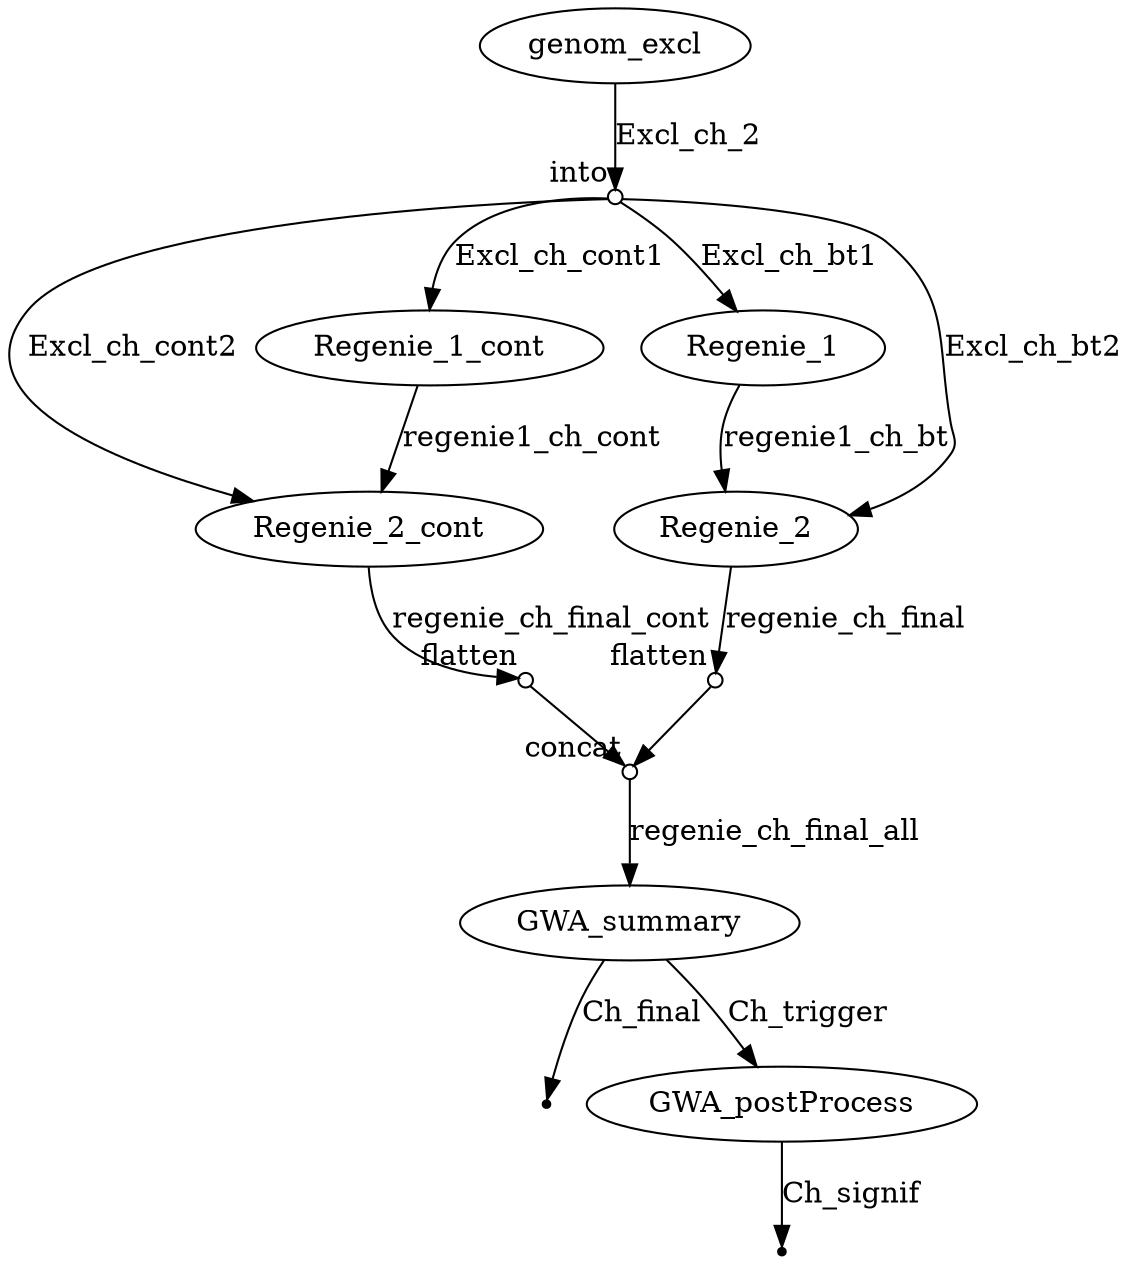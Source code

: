 digraph "GWAS" {
p0 [label="genom_excl"];
p1 [shape=circle,label="",fixedsize=true,width=0.1,xlabel="into"];
p0 -> p1 [label="Excl_ch_2"];

p1 [shape=circle,label="",fixedsize=true,width=0.1,xlabel="into"];
p3 [label="Regenie_1_cont"];
p1 -> p3 [label="Excl_ch_cont1"];

p1 [shape=circle,label="",fixedsize=true,width=0.1,xlabel="into"];
p2 [label="Regenie_1"];
p1 -> p2 [label="Excl_ch_bt1"];

p1 [shape=circle,label="",fixedsize=true,width=0.1,xlabel="into"];
p5 [label="Regenie_2_cont"];
p1 -> p5 [label="Excl_ch_cont2"];

p1 [shape=circle,label="",fixedsize=true,width=0.1,xlabel="into"];
p4 [label="Regenie_2"];
p1 -> p4 [label="Excl_ch_bt2"];

p2 [label="Regenie_1"];
p4 [label="Regenie_2"];
p2 -> p4 [label="regenie1_ch_bt"];

p3 [label="Regenie_1_cont"];
p5 [label="Regenie_2_cont"];
p3 -> p5 [label="regenie1_ch_cont"];

p4 [label="Regenie_2"];
p6 [shape=circle,label="",fixedsize=true,width=0.1,xlabel="flatten"];
p4 -> p6 [label="regenie_ch_final"];

p5 [label="Regenie_2_cont"];
p7 [shape=circle,label="",fixedsize=true,width=0.1,xlabel="flatten"];
p5 -> p7 [label="regenie_ch_final_cont"];

p6 [shape=circle,label="",fixedsize=true,width=0.1,xlabel="flatten"];
p8 [shape=circle,label="",fixedsize=true,width=0.1,xlabel="concat"];
p6 -> p8;

p7 [shape=circle,label="",fixedsize=true,width=0.1,xlabel="flatten"];
p8 [shape=circle,label="",fixedsize=true,width=0.1,xlabel="concat"];
p7 -> p8;

p8 [shape=circle,label="",fixedsize=true,width=0.1,xlabel="concat"];
p9 [label="GWA_summary"];
p8 -> p9 [label="regenie_ch_final_all"];

p9 [label="GWA_summary"];
p10 [shape=point];
p9 -> p10 [label="Ch_final"];

p9 [label="GWA_summary"];
p11 [label="GWA_postProcess"];
p9 -> p11 [label="Ch_trigger"];

p11 [label="GWA_postProcess"];
p12 [shape=point];
p11 -> p12 [label="Ch_signif"];

}
